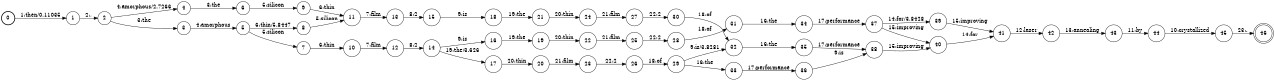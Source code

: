 digraph FST {
rankdir = LR;
size = "8.5,11";
label = "";
center = 1;
orientation = Portrait;
ranksep = "0.4";
nodesep = "0.25";
0 [label = "0", shape = circle, style = bold, fontsize = 14]
	0 -> 1 [label = "1:then/0.11035", fontsize = 14];
1 [label = "1", shape = circle, style = solid, fontsize = 14]
	1 -> 2 [label = "2:,", fontsize = 14];
2 [label = "2", shape = circle, style = solid, fontsize = 14]
	2 -> 3 [label = "3:the", fontsize = 14];
	2 -> 4 [label = "4:amorphous/2.7266", fontsize = 14];
3 [label = "3", shape = circle, style = solid, fontsize = 14]
	3 -> 5 [label = "4:amorphous", fontsize = 14];
4 [label = "4", shape = circle, style = solid, fontsize = 14]
	4 -> 6 [label = "3:the", fontsize = 14];
5 [label = "5", shape = circle, style = solid, fontsize = 14]
	5 -> 7 [label = "5:silicon", fontsize = 14];
	5 -> 8 [label = "6:thin/5.8447", fontsize = 14];
6 [label = "6", shape = circle, style = solid, fontsize = 14]
	6 -> 9 [label = "5:silicon", fontsize = 14];
7 [label = "7", shape = circle, style = solid, fontsize = 14]
	7 -> 10 [label = "6:thin", fontsize = 14];
8 [label = "8", shape = circle, style = solid, fontsize = 14]
	8 -> 11 [label = "5:silicon", fontsize = 14];
9 [label = "9", shape = circle, style = solid, fontsize = 14]
	9 -> 11 [label = "6:thin", fontsize = 14];
10 [label = "10", shape = circle, style = solid, fontsize = 14]
	10 -> 12 [label = "7:film", fontsize = 14];
11 [label = "11", shape = circle, style = solid, fontsize = 14]
	11 -> 13 [label = "7:film", fontsize = 14];
12 [label = "12", shape = circle, style = solid, fontsize = 14]
	12 -> 14 [label = "8:2", fontsize = 14];
13 [label = "13", shape = circle, style = solid, fontsize = 14]
	13 -> 15 [label = "8:2", fontsize = 14];
14 [label = "14", shape = circle, style = solid, fontsize = 14]
	14 -> 17 [label = "19:the/3.626", fontsize = 14];
	14 -> 16 [label = "9:is", fontsize = 14];
15 [label = "15", shape = circle, style = solid, fontsize = 14]
	15 -> 18 [label = "9:is", fontsize = 14];
16 [label = "16", shape = circle, style = solid, fontsize = 14]
	16 -> 19 [label = "19:the", fontsize = 14];
17 [label = "17", shape = circle, style = solid, fontsize = 14]
	17 -> 20 [label = "20:thin", fontsize = 14];
18 [label = "18", shape = circle, style = solid, fontsize = 14]
	18 -> 21 [label = "19:the", fontsize = 14];
19 [label = "19", shape = circle, style = solid, fontsize = 14]
	19 -> 22 [label = "20:thin", fontsize = 14];
20 [label = "20", shape = circle, style = solid, fontsize = 14]
	20 -> 23 [label = "21:film", fontsize = 14];
21 [label = "21", shape = circle, style = solid, fontsize = 14]
	21 -> 24 [label = "20:thin", fontsize = 14];
22 [label = "22", shape = circle, style = solid, fontsize = 14]
	22 -> 25 [label = "21:film", fontsize = 14];
23 [label = "23", shape = circle, style = solid, fontsize = 14]
	23 -> 26 [label = "22:2", fontsize = 14];
24 [label = "24", shape = circle, style = solid, fontsize = 14]
	24 -> 27 [label = "21:film", fontsize = 14];
25 [label = "25", shape = circle, style = solid, fontsize = 14]
	25 -> 28 [label = "22:2", fontsize = 14];
26 [label = "26", shape = circle, style = solid, fontsize = 14]
	26 -> 29 [label = "18:of", fontsize = 14];
27 [label = "27", shape = circle, style = solid, fontsize = 14]
	27 -> 30 [label = "22:2", fontsize = 14];
28 [label = "28", shape = circle, style = solid, fontsize = 14]
	28 -> 31 [label = "18:of", fontsize = 14];
29 [label = "29", shape = circle, style = solid, fontsize = 14]
	29 -> 33 [label = "16:the", fontsize = 14];
	29 -> 32 [label = "9:is/3.8281", fontsize = 14];
30 [label = "30", shape = circle, style = solid, fontsize = 14]
	30 -> 32 [label = "18:of", fontsize = 14];
31 [label = "31", shape = circle, style = solid, fontsize = 14]
	31 -> 34 [label = "16:the", fontsize = 14];
32 [label = "32", shape = circle, style = solid, fontsize = 14]
	32 -> 35 [label = "16:the", fontsize = 14];
33 [label = "33", shape = circle, style = solid, fontsize = 14]
	33 -> 36 [label = "17:performance", fontsize = 14];
34 [label = "34", shape = circle, style = solid, fontsize = 14]
	34 -> 37 [label = "17:performance", fontsize = 14];
35 [label = "35", shape = circle, style = solid, fontsize = 14]
	35 -> 38 [label = "17:performance", fontsize = 14];
36 [label = "36", shape = circle, style = solid, fontsize = 14]
	36 -> 38 [label = "9:is", fontsize = 14];
37 [label = "37", shape = circle, style = solid, fontsize = 14]
	37 -> 39 [label = "14:for/3.8428", fontsize = 14];
	37 -> 40 [label = "15:improving", fontsize = 14];
38 [label = "38", shape = circle, style = solid, fontsize = 14]
	38 -> 40 [label = "15:improving", fontsize = 14];
39 [label = "39", shape = circle, style = solid, fontsize = 14]
	39 -> 41 [label = "15:improving", fontsize = 14];
40 [label = "40", shape = circle, style = solid, fontsize = 14]
	40 -> 41 [label = "14:for", fontsize = 14];
41 [label = "41", shape = circle, style = solid, fontsize = 14]
	41 -> 42 [label = "12:laser", fontsize = 14];
42 [label = "42", shape = circle, style = solid, fontsize = 14]
	42 -> 43 [label = "13:annealing", fontsize = 14];
43 [label = "43", shape = circle, style = solid, fontsize = 14]
	43 -> 44 [label = "11:by", fontsize = 14];
44 [label = "44", shape = circle, style = solid, fontsize = 14]
	44 -> 45 [label = "10:crystallized", fontsize = 14];
45 [label = "45", shape = circle, style = solid, fontsize = 14]
	45 -> 46 [label = "23:.", fontsize = 14];
46 [label = "46", shape = doublecircle, style = solid, fontsize = 14]
}
